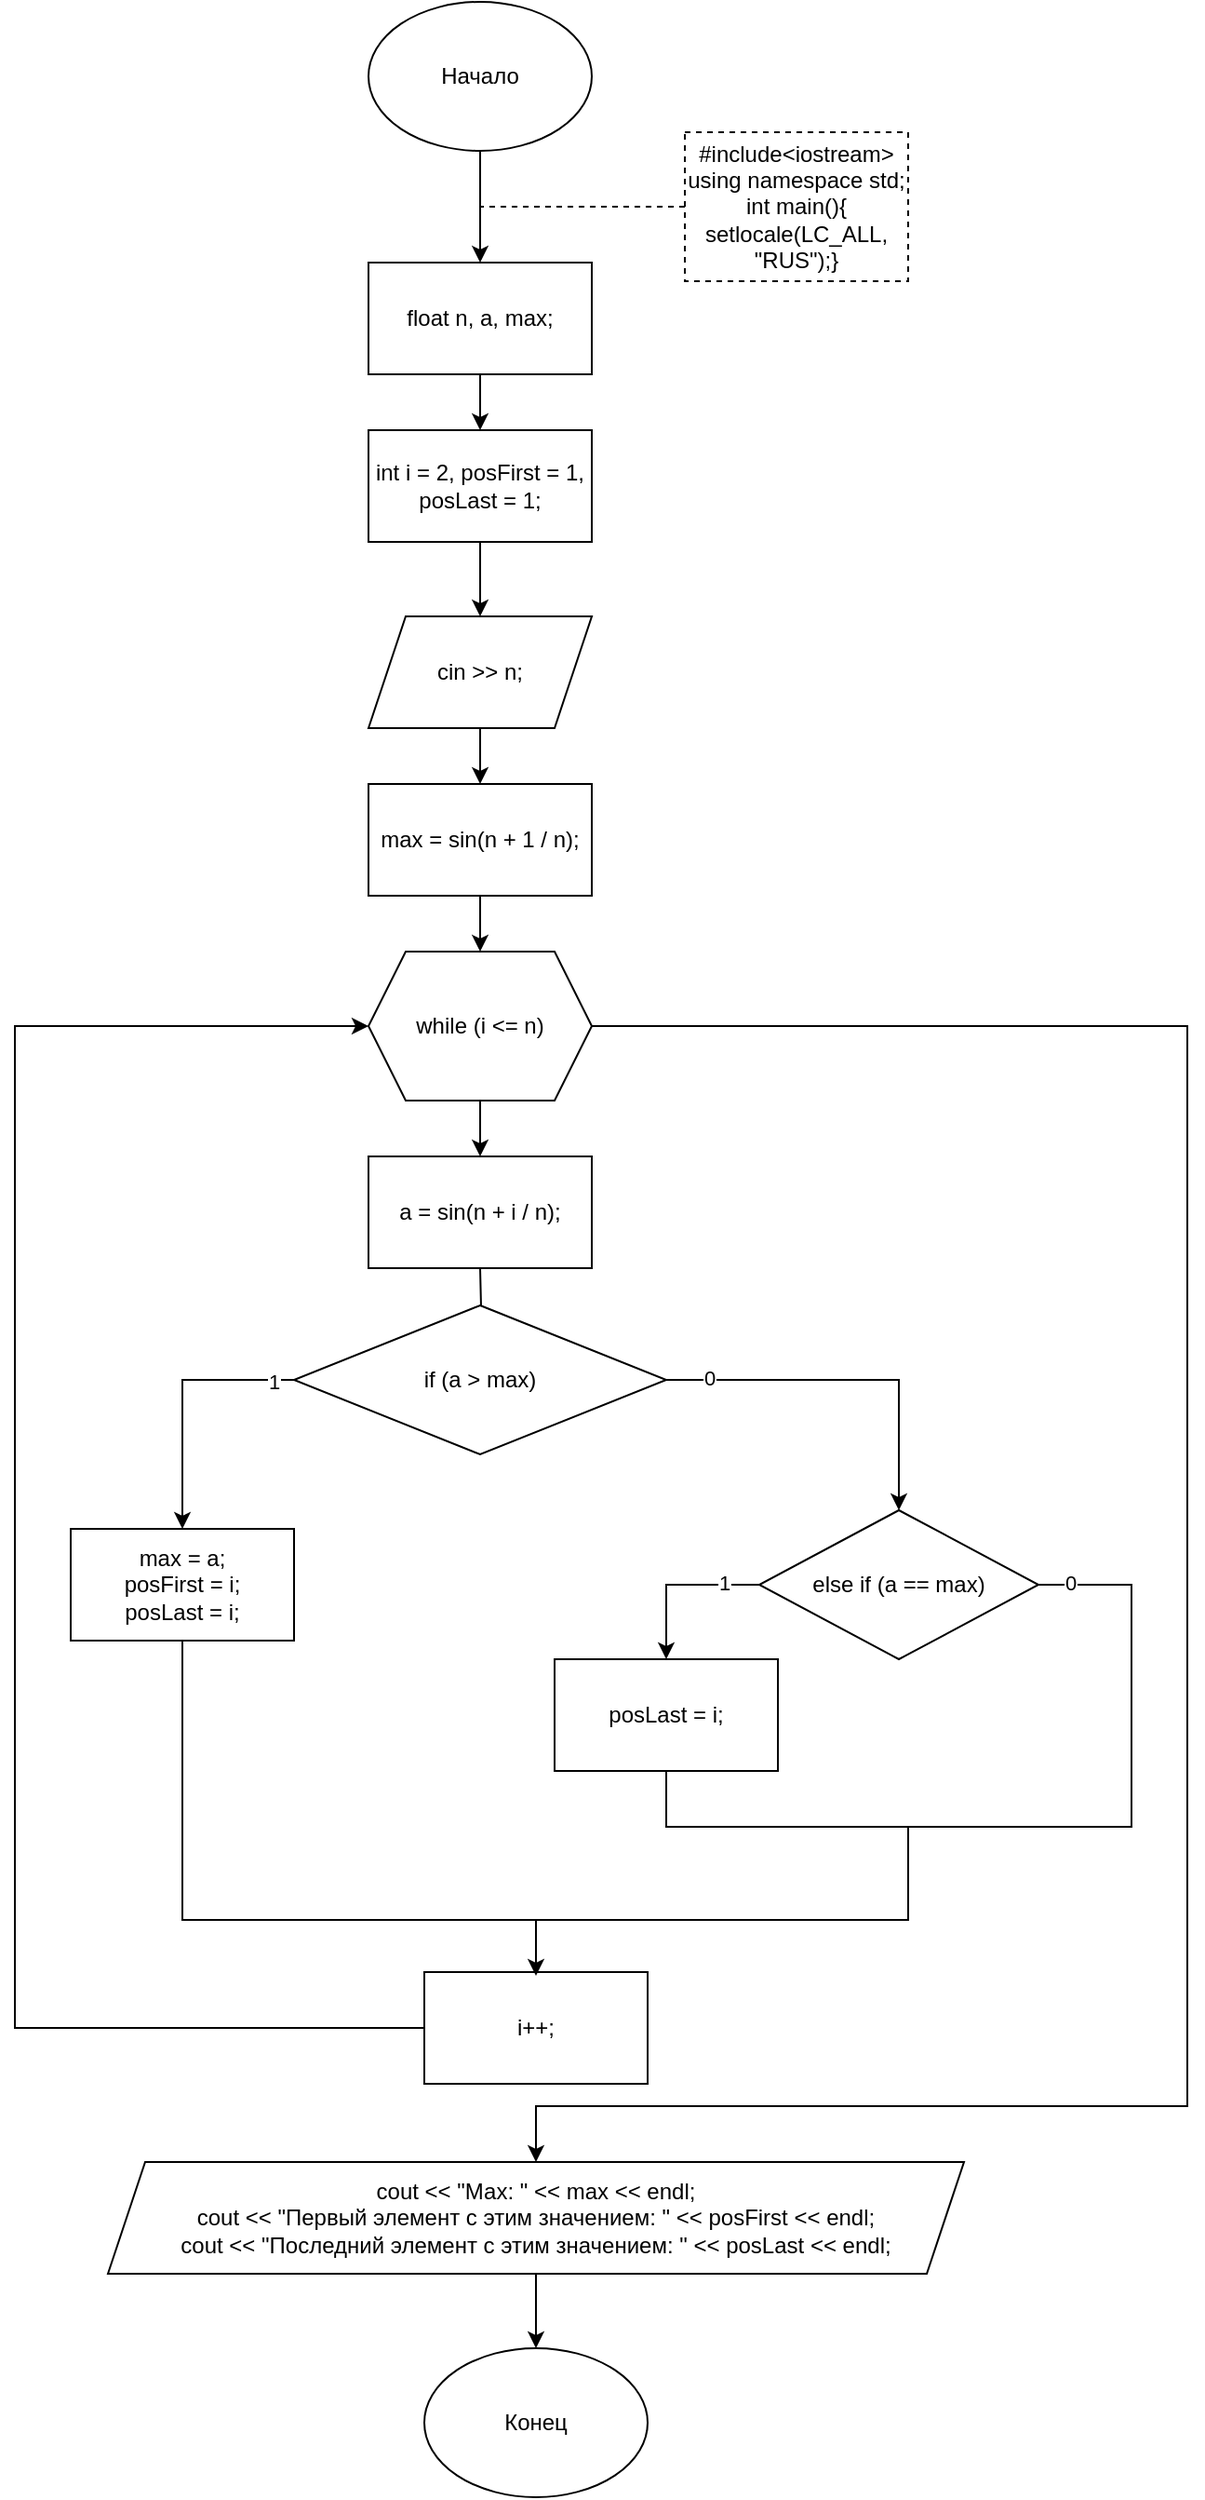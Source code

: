 <mxfile version="15.7.3" type="device"><diagram id="i53ZXW-52FkUuP29n1Iw" name="Страница 1"><mxGraphModel dx="1837" dy="1508" grid="1" gridSize="10" guides="1" tooltips="1" connect="1" arrows="1" fold="1" page="1" pageScale="1" pageWidth="1654" pageHeight="2336" math="0" shadow="0"><root><mxCell id="0"/><mxCell id="1" parent="0"/><mxCell id="3scX4iOEu0fX-207BFGI-1" value="" style="edgeStyle=orthogonalEdgeStyle;rounded=0;orthogonalLoop=1;jettySize=auto;html=1;" edge="1" parent="1" source="3scX4iOEu0fX-207BFGI-2" target="3scX4iOEu0fX-207BFGI-4"><mxGeometry relative="1" as="geometry"/></mxCell><mxCell id="3scX4iOEu0fX-207BFGI-2" value="Начало" style="ellipse;whiteSpace=wrap;html=1;" vertex="1" parent="1"><mxGeometry x="830" y="110" width="120" height="80" as="geometry"/></mxCell><mxCell id="3scX4iOEu0fX-207BFGI-3" value="" style="edgeStyle=orthogonalEdgeStyle;rounded=0;orthogonalLoop=1;jettySize=auto;html=1;" edge="1" parent="1" source="3scX4iOEu0fX-207BFGI-4" target="3scX4iOEu0fX-207BFGI-10"><mxGeometry relative="1" as="geometry"/></mxCell><mxCell id="3scX4iOEu0fX-207BFGI-4" value="&lt;span&gt;&#9;&lt;/span&gt;float n, a, max;" style="rounded=0;whiteSpace=wrap;html=1;" vertex="1" parent="1"><mxGeometry x="830" y="250" width="120" height="60" as="geometry"/></mxCell><mxCell id="3scX4iOEu0fX-207BFGI-5" value="&lt;div&gt;#include&amp;lt;iostream&amp;gt;&lt;/div&gt;&lt;div&gt;using namespace std;&lt;/div&gt;&lt;div&gt;int main(){&lt;/div&gt;&lt;span&gt;&#9;&lt;/span&gt;setlocale(LC_ALL, &quot;RUS&quot;);}" style="rounded=0;whiteSpace=wrap;html=1;dashed=1;" vertex="1" parent="1"><mxGeometry x="1000" y="180" width="120" height="80" as="geometry"/></mxCell><mxCell id="3scX4iOEu0fX-207BFGI-6" value="" style="endArrow=none;dashed=1;html=1;rounded=0;exitX=0;exitY=0.5;exitDx=0;exitDy=0;" edge="1" parent="1" source="3scX4iOEu0fX-207BFGI-5"><mxGeometry width="50" height="50" relative="1" as="geometry"><mxPoint x="880" y="540" as="sourcePoint"/><mxPoint x="890" y="220" as="targetPoint"/></mxGeometry></mxCell><mxCell id="3scX4iOEu0fX-207BFGI-7" value="Конец" style="ellipse;whiteSpace=wrap;html=1;" vertex="1" parent="1"><mxGeometry x="860" y="1370" width="120" height="80" as="geometry"/></mxCell><mxCell id="3scX4iOEu0fX-207BFGI-9" value="" style="edgeStyle=orthogonalEdgeStyle;rounded=0;orthogonalLoop=1;jettySize=auto;html=1;" edge="1" parent="1" source="3scX4iOEu0fX-207BFGI-10" target="3scX4iOEu0fX-207BFGI-12"><mxGeometry relative="1" as="geometry"/></mxCell><mxCell id="3scX4iOEu0fX-207BFGI-10" value="&lt;span&gt;&#9;&lt;/span&gt;int i = 2, posFirst = 1, posLast = 1;" style="whiteSpace=wrap;html=1;rounded=0;" vertex="1" parent="1"><mxGeometry x="830" y="340" width="120" height="60" as="geometry"/></mxCell><mxCell id="3scX4iOEu0fX-207BFGI-36" value="" style="edgeStyle=orthogonalEdgeStyle;rounded=0;orthogonalLoop=1;jettySize=auto;html=1;" edge="1" parent="1" source="3scX4iOEu0fX-207BFGI-12" target="3scX4iOEu0fX-207BFGI-35"><mxGeometry relative="1" as="geometry"/></mxCell><mxCell id="3scX4iOEu0fX-207BFGI-12" value="&lt;span&gt;&#9;&lt;/span&gt;cin &amp;gt;&amp;gt; n;" style="shape=parallelogram;perimeter=parallelogramPerimeter;whiteSpace=wrap;html=1;fixedSize=1;" vertex="1" parent="1"><mxGeometry x="830" y="440" width="120" height="60" as="geometry"/></mxCell><mxCell id="3scX4iOEu0fX-207BFGI-13" value="" style="edgeStyle=orthogonalEdgeStyle;rounded=0;orthogonalLoop=1;jettySize=auto;html=1;" edge="1" parent="1" source="3scX4iOEu0fX-207BFGI-15"><mxGeometry relative="1" as="geometry"><mxPoint x="890" y="730" as="targetPoint"/></mxGeometry></mxCell><mxCell id="3scX4iOEu0fX-207BFGI-50" style="edgeStyle=orthogonalEdgeStyle;rounded=0;orthogonalLoop=1;jettySize=auto;html=1;" edge="1" parent="1" source="3scX4iOEu0fX-207BFGI-15"><mxGeometry relative="1" as="geometry"><mxPoint x="920" y="1270" as="targetPoint"/><Array as="points"><mxPoint x="1270" y="660"/><mxPoint x="1270" y="1240"/><mxPoint x="920" y="1240"/><mxPoint x="920" y="1270"/></Array></mxGeometry></mxCell><mxCell id="3scX4iOEu0fX-207BFGI-15" value="&lt;span&gt;&#9;&lt;/span&gt;while (i &amp;lt;= n)" style="shape=hexagon;perimeter=hexagonPerimeter2;whiteSpace=wrap;html=1;fixedSize=1;" vertex="1" parent="1"><mxGeometry x="830" y="620" width="120" height="80" as="geometry"/></mxCell><mxCell id="3scX4iOEu0fX-207BFGI-16" value="" style="edgeStyle=orthogonalEdgeStyle;rounded=0;orthogonalLoop=1;jettySize=auto;html=1;" edge="1" parent="1" target="3scX4iOEu0fX-207BFGI-20"><mxGeometry relative="1" as="geometry"><mxPoint x="890" y="790" as="sourcePoint"/></mxGeometry></mxCell><mxCell id="3scX4iOEu0fX-207BFGI-18" style="edgeStyle=orthogonalEdgeStyle;rounded=0;orthogonalLoop=1;jettySize=auto;html=1;entryX=0.5;entryY=0;entryDx=0;entryDy=0;exitX=0;exitY=0.5;exitDx=0;exitDy=0;" edge="1" parent="1" source="3scX4iOEu0fX-207BFGI-20" target="3scX4iOEu0fX-207BFGI-21"><mxGeometry relative="1" as="geometry"/></mxCell><mxCell id="3scX4iOEu0fX-207BFGI-19" value="1" style="edgeLabel;html=1;align=center;verticalAlign=middle;resizable=0;points=[];" vertex="1" connectable="0" parent="3scX4iOEu0fX-207BFGI-18"><mxGeometry x="-0.84" y="1" relative="1" as="geometry"><mxPoint as="offset"/></mxGeometry></mxCell><mxCell id="3scX4iOEu0fX-207BFGI-40" style="edgeStyle=orthogonalEdgeStyle;rounded=0;orthogonalLoop=1;jettySize=auto;html=1;entryX=0.5;entryY=0;entryDx=0;entryDy=0;" edge="1" parent="1" source="3scX4iOEu0fX-207BFGI-20" target="3scX4iOEu0fX-207BFGI-39"><mxGeometry relative="1" as="geometry"/></mxCell><mxCell id="3scX4iOEu0fX-207BFGI-47" value="0" style="edgeLabel;html=1;align=center;verticalAlign=middle;resizable=0;points=[];" vertex="1" connectable="0" parent="3scX4iOEu0fX-207BFGI-40"><mxGeometry x="-0.771" y="1" relative="1" as="geometry"><mxPoint as="offset"/></mxGeometry></mxCell><mxCell id="3scX4iOEu0fX-207BFGI-20" value="&lt;span&gt;&#9;&#9;&lt;/span&gt;if (a &amp;gt; max)" style="rhombus;whiteSpace=wrap;html=1;" vertex="1" parent="1"><mxGeometry x="790" y="810" width="200" height="80" as="geometry"/></mxCell><mxCell id="3scX4iOEu0fX-207BFGI-21" value="&lt;div&gt;&lt;span&gt;&#9;&#9;&#9;&lt;/span&gt;max = a;&lt;/div&gt;&lt;div&gt;&lt;span&gt;&#9;&#9;&#9;&lt;/span&gt;posFirst = i;&lt;/div&gt;&lt;div&gt;&lt;span&gt;&#9;&#9;&#9;&lt;/span&gt;posLast = i;&lt;/div&gt;" style="rounded=0;whiteSpace=wrap;html=1;" vertex="1" parent="1"><mxGeometry x="670" y="930" width="120" height="60" as="geometry"/></mxCell><mxCell id="3scX4iOEu0fX-207BFGI-49" style="edgeStyle=orthogonalEdgeStyle;rounded=0;orthogonalLoop=1;jettySize=auto;html=1;entryX=0;entryY=0.5;entryDx=0;entryDy=0;" edge="1" parent="1" source="3scX4iOEu0fX-207BFGI-25" target="3scX4iOEu0fX-207BFGI-15"><mxGeometry relative="1" as="geometry"><Array as="points"><mxPoint x="640" y="1198"/><mxPoint x="640" y="660"/></Array></mxGeometry></mxCell><mxCell id="3scX4iOEu0fX-207BFGI-25" value="&lt;span&gt;&#9;&#9;&lt;/span&gt;i++;" style="rounded=0;whiteSpace=wrap;html=1;" vertex="1" parent="1"><mxGeometry x="860" y="1168" width="120" height="60" as="geometry"/></mxCell><mxCell id="3scX4iOEu0fX-207BFGI-37" value="" style="edgeStyle=orthogonalEdgeStyle;rounded=0;orthogonalLoop=1;jettySize=auto;html=1;" edge="1" parent="1" source="3scX4iOEu0fX-207BFGI-35" target="3scX4iOEu0fX-207BFGI-15"><mxGeometry relative="1" as="geometry"/></mxCell><mxCell id="3scX4iOEu0fX-207BFGI-35" value="&lt;span&gt;&#9;&lt;/span&gt;max = sin(n + 1 / n);" style="whiteSpace=wrap;html=1;" vertex="1" parent="1"><mxGeometry x="830" y="530" width="120" height="60" as="geometry"/></mxCell><mxCell id="3scX4iOEu0fX-207BFGI-38" value="&lt;span&gt;&#9;&#9;&lt;/span&gt;a = sin(n + i / n);" style="rounded=0;whiteSpace=wrap;html=1;" vertex="1" parent="1"><mxGeometry x="830" y="730" width="120" height="60" as="geometry"/></mxCell><mxCell id="3scX4iOEu0fX-207BFGI-42" value="" style="edgeStyle=orthogonalEdgeStyle;rounded=0;orthogonalLoop=1;jettySize=auto;html=1;exitX=0;exitY=0.5;exitDx=0;exitDy=0;" edge="1" parent="1" source="3scX4iOEu0fX-207BFGI-39" target="3scX4iOEu0fX-207BFGI-41"><mxGeometry relative="1" as="geometry"/></mxCell><mxCell id="3scX4iOEu0fX-207BFGI-45" value="1" style="edgeLabel;html=1;align=center;verticalAlign=middle;resizable=0;points=[];" vertex="1" connectable="0" parent="3scX4iOEu0fX-207BFGI-42"><mxGeometry x="-0.582" y="-1" relative="1" as="geometry"><mxPoint as="offset"/></mxGeometry></mxCell><mxCell id="3scX4iOEu0fX-207BFGI-39" value="&lt;span&gt;&#9;&#9;&lt;/span&gt;else if (a == max)" style="rhombus;whiteSpace=wrap;html=1;" vertex="1" parent="1"><mxGeometry x="1040" y="920" width="150" height="80" as="geometry"/></mxCell><mxCell id="3scX4iOEu0fX-207BFGI-41" value="&lt;span&gt;&#9;&#9;&#9;&lt;/span&gt;posLast = i;" style="whiteSpace=wrap;html=1;" vertex="1" parent="1"><mxGeometry x="930" y="1000" width="120" height="60" as="geometry"/></mxCell><mxCell id="3scX4iOEu0fX-207BFGI-43" value="" style="endArrow=none;html=1;rounded=0;entryX=1;entryY=0.5;entryDx=0;entryDy=0;exitX=0.5;exitY=1;exitDx=0;exitDy=0;" edge="1" parent="1" source="3scX4iOEu0fX-207BFGI-41" target="3scX4iOEu0fX-207BFGI-39"><mxGeometry width="50" height="50" relative="1" as="geometry"><mxPoint x="1070" y="960" as="sourcePoint"/><mxPoint x="1120" y="910" as="targetPoint"/><Array as="points"><mxPoint x="990" y="1090"/><mxPoint x="1240" y="1090"/><mxPoint x="1240" y="960"/></Array></mxGeometry></mxCell><mxCell id="3scX4iOEu0fX-207BFGI-46" value="0" style="edgeLabel;html=1;align=center;verticalAlign=middle;resizable=0;points=[];" vertex="1" connectable="0" parent="3scX4iOEu0fX-207BFGI-43"><mxGeometry x="0.926" y="-1" relative="1" as="geometry"><mxPoint as="offset"/></mxGeometry></mxCell><mxCell id="3scX4iOEu0fX-207BFGI-44" value="" style="endArrow=none;html=1;rounded=0;exitX=0.5;exitY=1;exitDx=0;exitDy=0;" edge="1" parent="1" source="3scX4iOEu0fX-207BFGI-21"><mxGeometry width="50" height="50" relative="1" as="geometry"><mxPoint x="1070" y="1090" as="sourcePoint"/><mxPoint x="1120" y="1090" as="targetPoint"/><Array as="points"><mxPoint x="730" y="1090"/><mxPoint x="730" y="1140"/><mxPoint x="1120" y="1140"/></Array></mxGeometry></mxCell><mxCell id="3scX4iOEu0fX-207BFGI-48" value="" style="endArrow=classic;html=1;rounded=0;" edge="1" parent="1"><mxGeometry width="50" height="50" relative="1" as="geometry"><mxPoint x="920" y="1140" as="sourcePoint"/><mxPoint x="920" y="1170" as="targetPoint"/></mxGeometry></mxCell><mxCell id="3scX4iOEu0fX-207BFGI-52" style="edgeStyle=orthogonalEdgeStyle;rounded=0;orthogonalLoop=1;jettySize=auto;html=1;" edge="1" parent="1" source="3scX4iOEu0fX-207BFGI-51"><mxGeometry relative="1" as="geometry"><mxPoint x="920" y="1370" as="targetPoint"/></mxGeometry></mxCell><mxCell id="3scX4iOEu0fX-207BFGI-51" value="&lt;div&gt;&lt;span&gt;&#9;&lt;/span&gt;cout &amp;lt;&amp;lt; &quot;Мах: &quot; &amp;lt;&amp;lt; max &amp;lt;&amp;lt; endl;&lt;/div&gt;&lt;div&gt;&lt;span&gt;&#9;&lt;/span&gt;cout &amp;lt;&amp;lt; &quot;Первый элемент с этим значением: &quot; &amp;lt;&amp;lt; posFirst &amp;lt;&amp;lt; endl;&lt;/div&gt;&lt;div&gt;&lt;span&gt;&#9;&lt;/span&gt;cout &amp;lt;&amp;lt; &quot;Последний элемент с этим значением: &quot; &amp;lt;&amp;lt; posLast &amp;lt;&amp;lt; endl;&lt;/div&gt;" style="shape=parallelogram;perimeter=parallelogramPerimeter;whiteSpace=wrap;html=1;fixedSize=1;" vertex="1" parent="1"><mxGeometry x="690" y="1270" width="460" height="60" as="geometry"/></mxCell></root></mxGraphModel></diagram></mxfile>